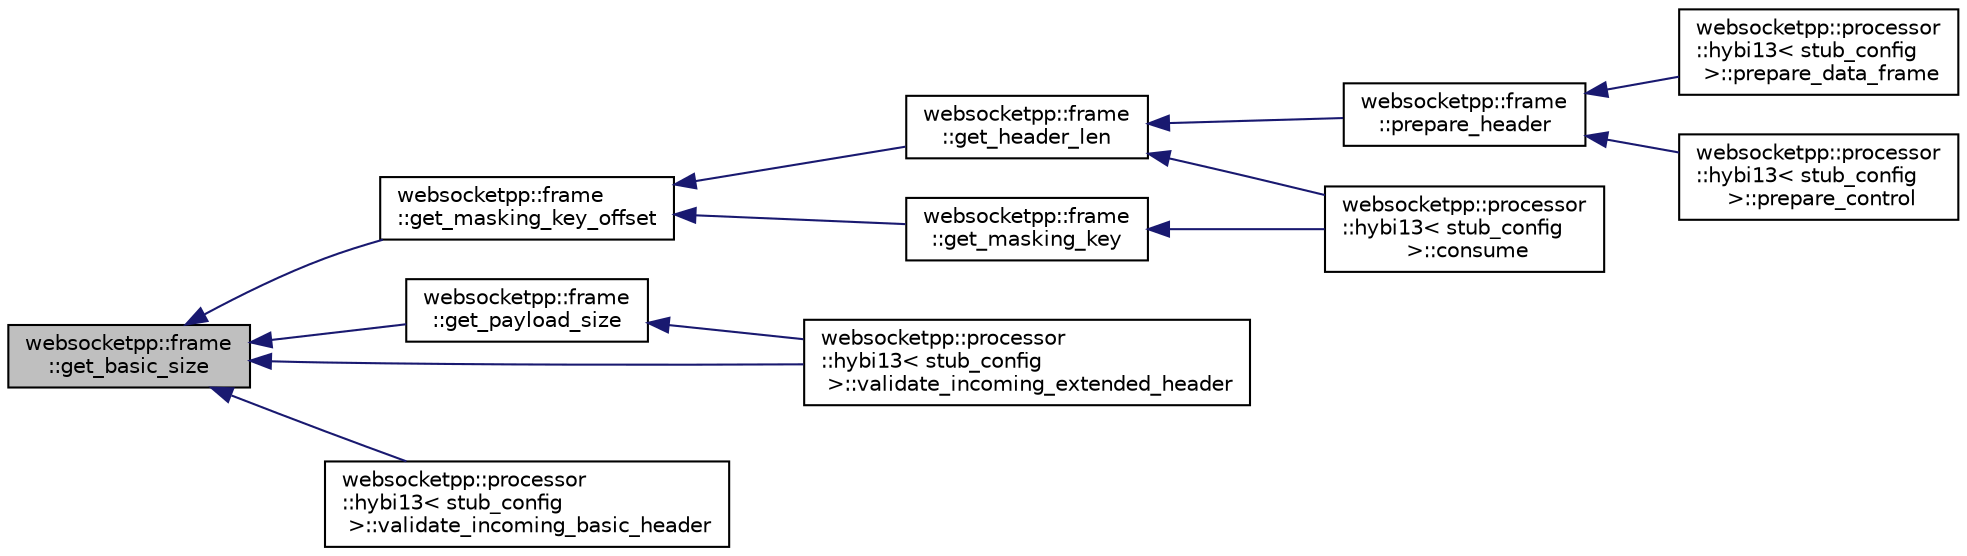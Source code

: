 digraph "websocketpp::frame::get_basic_size"
{
  edge [fontname="Helvetica",fontsize="10",labelfontname="Helvetica",labelfontsize="10"];
  node [fontname="Helvetica",fontsize="10",shape=record];
  rankdir="LR";
  Node24 [label="websocketpp::frame\l::get_basic_size",height=0.2,width=0.4,color="black", fillcolor="grey75", style="filled", fontcolor="black"];
  Node24 -> Node25 [dir="back",color="midnightblue",fontsize="10",style="solid"];
  Node25 [label="websocketpp::frame\l::get_masking_key_offset",height=0.2,width=0.4,color="black", fillcolor="white", style="filled",URL="$namespacewebsocketpp_1_1frame.html#a001d6c5e538d5eb1ef5ddc21aeb61ee3",tooltip="Calculate the offset location of the masking key within the extended header. "];
  Node25 -> Node26 [dir="back",color="midnightblue",fontsize="10",style="solid"];
  Node26 [label="websocketpp::frame\l::get_header_len",height=0.2,width=0.4,color="black", fillcolor="white", style="filled",URL="$namespacewebsocketpp_1_1frame.html#abd4f23c906cc48fb3b34603fd4284b01",tooltip="Calculates the full length of the header based on the first bytes. "];
  Node26 -> Node27 [dir="back",color="midnightblue",fontsize="10",style="solid"];
  Node27 [label="websocketpp::frame\l::prepare_header",height=0.2,width=0.4,color="black", fillcolor="white", style="filled",URL="$namespacewebsocketpp_1_1frame.html#ae63c3e01399a6787ed09b710853344a4",tooltip="Generate a properly sized contiguous string that encodes a full frame header. "];
  Node27 -> Node28 [dir="back",color="midnightblue",fontsize="10",style="solid"];
  Node28 [label="websocketpp::processor\l::hybi13\< stub_config\l \>::prepare_data_frame",height=0.2,width=0.4,color="black", fillcolor="white", style="filled",URL="$classwebsocketpp_1_1processor_1_1hybi13.html#a72f4833d66eb51e37a956f434895b3ab",tooltip="Prepare a user data message for writing. "];
  Node27 -> Node29 [dir="back",color="midnightblue",fontsize="10",style="solid"];
  Node29 [label="websocketpp::processor\l::hybi13\< stub_config\l \>::prepare_control",height=0.2,width=0.4,color="black", fillcolor="white", style="filled",URL="$classwebsocketpp_1_1processor_1_1hybi13.html#a5aa8f27959beeeef73997a80c2560663",tooltip="Generic prepare control frame with opcode and payload. "];
  Node26 -> Node30 [dir="back",color="midnightblue",fontsize="10",style="solid"];
  Node30 [label="websocketpp::processor\l::hybi13\< stub_config\l \>::consume",height=0.2,width=0.4,color="black", fillcolor="white", style="filled",URL="$classwebsocketpp_1_1processor_1_1hybi13.html#a5c5e3234a0067c7f14fe0ceb4e647659",tooltip="Process new websocket connection bytes. "];
  Node25 -> Node31 [dir="back",color="midnightblue",fontsize="10",style="solid"];
  Node31 [label="websocketpp::frame\l::get_masking_key",height=0.2,width=0.4,color="black", fillcolor="white", style="filled",URL="$namespacewebsocketpp_1_1frame.html#aed7edd146ce3aa5b87adc9fcc5fcb10f",tooltip="Extract the masking key from a frame header. "];
  Node31 -> Node30 [dir="back",color="midnightblue",fontsize="10",style="solid"];
  Node24 -> Node32 [dir="back",color="midnightblue",fontsize="10",style="solid"];
  Node32 [label="websocketpp::frame\l::get_payload_size",height=0.2,width=0.4,color="black", fillcolor="white", style="filled",URL="$namespacewebsocketpp_1_1frame.html#a2ca0b9ba6077f201997da543d45b067f",tooltip="Extract the full payload size field from a WebSocket header. "];
  Node32 -> Node33 [dir="back",color="midnightblue",fontsize="10",style="solid"];
  Node33 [label="websocketpp::processor\l::hybi13\< stub_config\l \>::validate_incoming_extended_header",height=0.2,width=0.4,color="black", fillcolor="white", style="filled",URL="$classwebsocketpp_1_1processor_1_1hybi13.html#aee8565136bb0820e9a8914dfc5fdb753",tooltip="Validate an incoming extended header. "];
  Node24 -> Node34 [dir="back",color="midnightblue",fontsize="10",style="solid"];
  Node34 [label="websocketpp::processor\l::hybi13\< stub_config\l \>::validate_incoming_basic_header",height=0.2,width=0.4,color="black", fillcolor="white", style="filled",URL="$classwebsocketpp_1_1processor_1_1hybi13.html#a0c549a5e2766288fb625c03e507cc9ad",tooltip="Validate an incoming basic header. "];
  Node24 -> Node33 [dir="back",color="midnightblue",fontsize="10",style="solid"];
}
